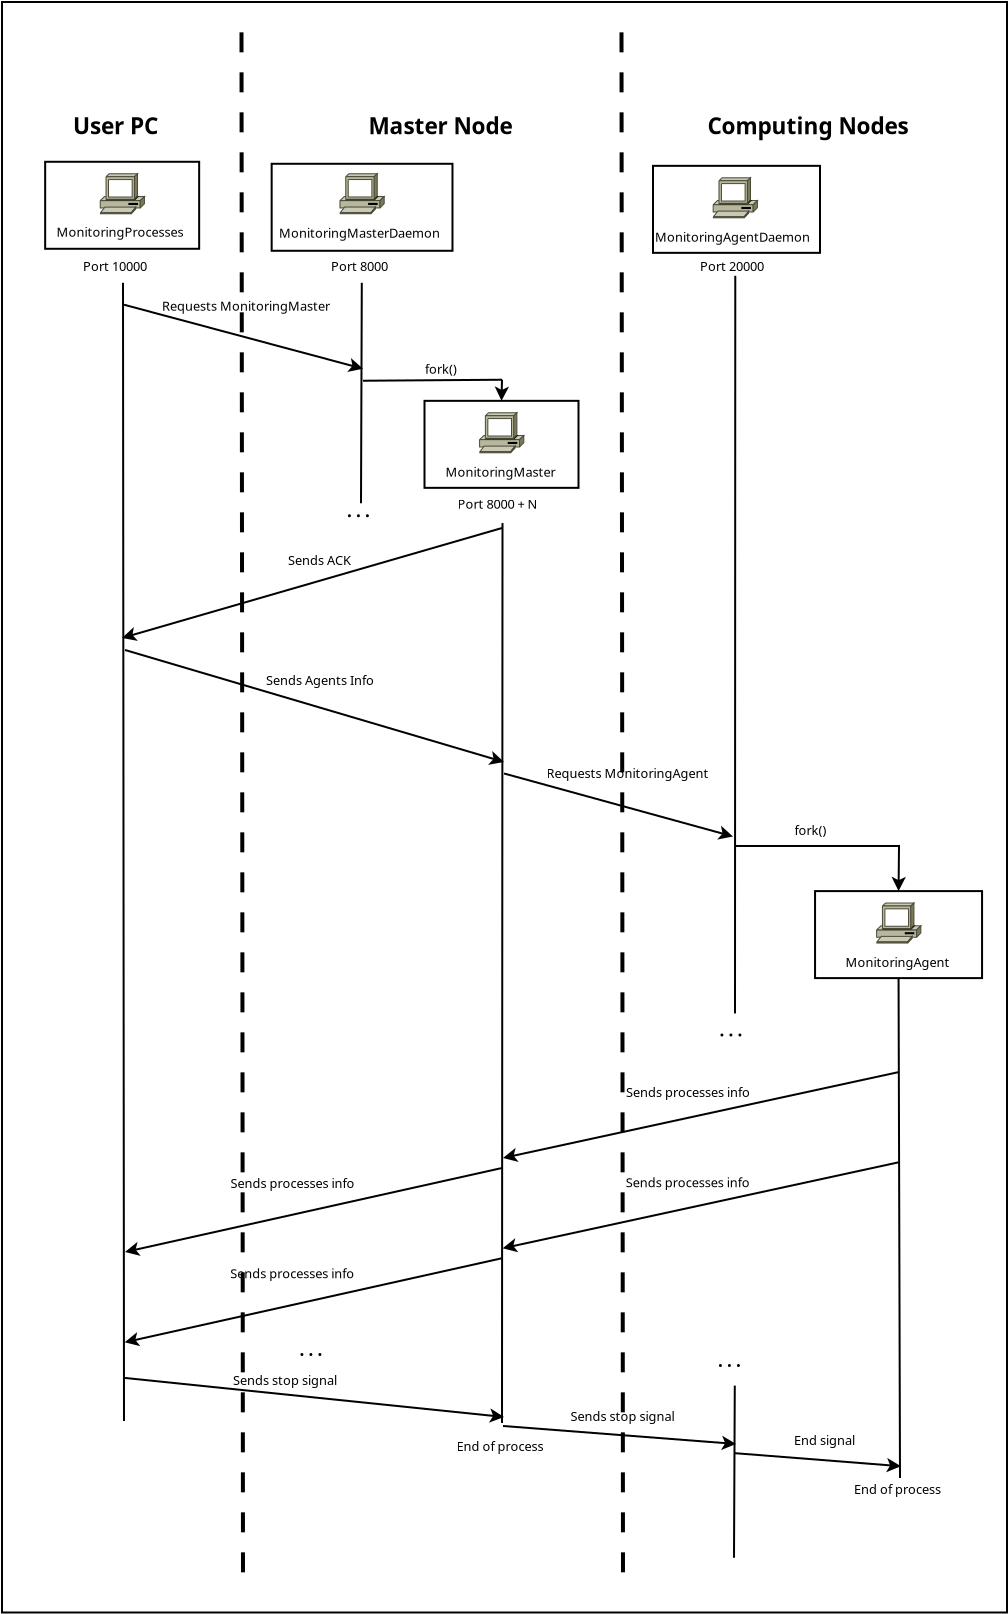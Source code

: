 <?xml version="1.0" encoding="UTF-8"?>
<dia:diagram xmlns:dia="http://www.lysator.liu.se/~alla/dia/">
  <dia:layer name="Fondo" visible="true" active="true">
    <dia:object type="Standard - Box" version="0" id="O0">
      <dia:attribute name="obj_pos">
        <dia:point val="14,0.013"/>
      </dia:attribute>
      <dia:attribute name="obj_bb">
        <dia:rectangle val="13.95,-0.037;64.3,80.588"/>
      </dia:attribute>
      <dia:attribute name="elem_corner">
        <dia:point val="14,0.013"/>
      </dia:attribute>
      <dia:attribute name="elem_width">
        <dia:real val="50.25"/>
      </dia:attribute>
      <dia:attribute name="elem_height">
        <dia:real val="80.525"/>
      </dia:attribute>
      <dia:attribute name="border_width">
        <dia:real val="0.1"/>
      </dia:attribute>
      <dia:attribute name="show_background">
        <dia:boolean val="false"/>
      </dia:attribute>
    </dia:object>
    <dia:object type="Standard - Text" version="1" id="O1">
      <dia:attribute name="obj_pos">
        <dia:point val="18.05,13.469"/>
      </dia:attribute>
      <dia:attribute name="obj_bb">
        <dia:rectangle val="18.05,12.874;21.558,13.619"/>
      </dia:attribute>
      <dia:attribute name="text">
        <dia:composite type="text">
          <dia:attribute name="string">
            <dia:string>#Port 10000#</dia:string>
          </dia:attribute>
          <dia:attribute name="font">
            <dia:font family="sans" style="0" name="Helvetica"/>
          </dia:attribute>
          <dia:attribute name="height">
            <dia:real val="0.8"/>
          </dia:attribute>
          <dia:attribute name="pos">
            <dia:point val="18.05,13.469"/>
          </dia:attribute>
          <dia:attribute name="color">
            <dia:color val="#000000"/>
          </dia:attribute>
          <dia:attribute name="alignment">
            <dia:enum val="0"/>
          </dia:attribute>
        </dia:composite>
      </dia:attribute>
      <dia:attribute name="valign">
        <dia:enum val="3"/>
      </dia:attribute>
    </dia:object>
    <dia:object type="Standard - Box" version="0" id="O2">
      <dia:attribute name="obj_pos">
        <dia:point val="16.158,8.002"/>
      </dia:attribute>
      <dia:attribute name="obj_bb">
        <dia:rectangle val="16.108,7.952;23.908,12.402"/>
      </dia:attribute>
      <dia:attribute name="elem_corner">
        <dia:point val="16.158,8.002"/>
      </dia:attribute>
      <dia:attribute name="elem_width">
        <dia:real val="7.7"/>
      </dia:attribute>
      <dia:attribute name="elem_height">
        <dia:real val="4.35"/>
      </dia:attribute>
      <dia:attribute name="border_width">
        <dia:real val="0.1"/>
      </dia:attribute>
      <dia:attribute name="show_background">
        <dia:boolean val="false"/>
      </dia:attribute>
    </dia:object>
    <dia:group>
      <dia:object type="Cisco - PC" version="1" id="O3">
        <dia:attribute name="obj_pos">
          <dia:point val="18.912,8.602"/>
        </dia:attribute>
        <dia:attribute name="obj_bb">
          <dia:rectangle val="18.911,8.601;21.124,10.604"/>
        </dia:attribute>
        <dia:attribute name="meta">
          <dia:composite type="dict"/>
        </dia:attribute>
        <dia:attribute name="elem_corner">
          <dia:point val="18.912,8.602"/>
        </dia:attribute>
        <dia:attribute name="elem_width">
          <dia:real val="2.21"/>
        </dia:attribute>
        <dia:attribute name="elem_height">
          <dia:real val="2.0"/>
        </dia:attribute>
        <dia:attribute name="line_width">
          <dia:real val="0.1"/>
        </dia:attribute>
        <dia:attribute name="line_colour">
          <dia:color val="#000000"/>
        </dia:attribute>
        <dia:attribute name="fill_colour">
          <dia:color val="#ffffff"/>
        </dia:attribute>
        <dia:attribute name="show_background">
          <dia:boolean val="true"/>
        </dia:attribute>
        <dia:attribute name="line_style">
          <dia:enum val="0"/>
          <dia:real val="1"/>
        </dia:attribute>
        <dia:attribute name="flip_horizontal">
          <dia:boolean val="false"/>
        </dia:attribute>
        <dia:attribute name="flip_vertical">
          <dia:boolean val="false"/>
        </dia:attribute>
        <dia:attribute name="subscale">
          <dia:real val="1"/>
        </dia:attribute>
      </dia:object>
      <dia:object type="Standard - Text" version="1" id="O4">
        <dia:attribute name="obj_pos">
          <dia:point val="16.719,11.752"/>
        </dia:attribute>
        <dia:attribute name="obj_bb">
          <dia:rectangle val="16.719,11.158;23.297,11.902"/>
        </dia:attribute>
        <dia:attribute name="text">
          <dia:composite type="text">
            <dia:attribute name="string">
              <dia:string>#MonitoringProcesses#</dia:string>
            </dia:attribute>
            <dia:attribute name="font">
              <dia:font family="sans" style="0" name="Helvetica"/>
            </dia:attribute>
            <dia:attribute name="height">
              <dia:real val="0.8"/>
            </dia:attribute>
            <dia:attribute name="pos">
              <dia:point val="16.719,11.752"/>
            </dia:attribute>
            <dia:attribute name="color">
              <dia:color val="#000000"/>
            </dia:attribute>
            <dia:attribute name="alignment">
              <dia:enum val="0"/>
            </dia:attribute>
          </dia:composite>
        </dia:attribute>
        <dia:attribute name="valign">
          <dia:enum val="3"/>
        </dia:attribute>
      </dia:object>
    </dia:group>
    <dia:object type="Standard - Text" version="1" id="O5">
      <dia:attribute name="obj_pos">
        <dia:point val="30.453,13.459"/>
      </dia:attribute>
      <dia:attribute name="obj_bb">
        <dia:rectangle val="30.453,12.864;33.553,13.609"/>
      </dia:attribute>
      <dia:attribute name="text">
        <dia:composite type="text">
          <dia:attribute name="string">
            <dia:string>#Port 8000#</dia:string>
          </dia:attribute>
          <dia:attribute name="font">
            <dia:font family="sans" style="0" name="Helvetica"/>
          </dia:attribute>
          <dia:attribute name="height">
            <dia:real val="0.8"/>
          </dia:attribute>
          <dia:attribute name="pos">
            <dia:point val="30.453,13.459"/>
          </dia:attribute>
          <dia:attribute name="color">
            <dia:color val="#000000"/>
          </dia:attribute>
          <dia:attribute name="alignment">
            <dia:enum val="0"/>
          </dia:attribute>
        </dia:composite>
      </dia:attribute>
      <dia:attribute name="valign">
        <dia:enum val="3"/>
      </dia:attribute>
    </dia:object>
    <dia:object type="Standard - Text" version="1" id="O6">
      <dia:attribute name="obj_pos">
        <dia:point val="48.901,13.459"/>
      </dia:attribute>
      <dia:attribute name="obj_bb">
        <dia:rectangle val="48.901,12.864;52.408,13.609"/>
      </dia:attribute>
      <dia:attribute name="text">
        <dia:composite type="text">
          <dia:attribute name="string">
            <dia:string>#Port 20000#</dia:string>
          </dia:attribute>
          <dia:attribute name="font">
            <dia:font family="sans" style="0" name="Helvetica"/>
          </dia:attribute>
          <dia:attribute name="height">
            <dia:real val="0.8"/>
          </dia:attribute>
          <dia:attribute name="pos">
            <dia:point val="48.901,13.459"/>
          </dia:attribute>
          <dia:attribute name="color">
            <dia:color val="#000000"/>
          </dia:attribute>
          <dia:attribute name="alignment">
            <dia:enum val="0"/>
          </dia:attribute>
        </dia:composite>
      </dia:attribute>
      <dia:attribute name="valign">
        <dia:enum val="3"/>
      </dia:attribute>
    </dia:object>
    <dia:object type="Standard - Line" version="0" id="O7">
      <dia:attribute name="obj_pos">
        <dia:point val="20.05,14.053"/>
      </dia:attribute>
      <dia:attribute name="obj_bb">
        <dia:rectangle val="20,14.002;20.15,71.013"/>
      </dia:attribute>
      <dia:attribute name="conn_endpoints">
        <dia:point val="20.05,14.053"/>
        <dia:point val="20.1,70.963"/>
      </dia:attribute>
      <dia:attribute name="numcp">
        <dia:int val="1"/>
      </dia:attribute>
    </dia:object>
    <dia:object type="Standard - Line" version="0" id="O8">
      <dia:attribute name="obj_pos">
        <dia:point val="31.99,14.053"/>
      </dia:attribute>
      <dia:attribute name="obj_bb">
        <dia:rectangle val="31.9,14.002;32.041,25.125"/>
      </dia:attribute>
      <dia:attribute name="conn_endpoints">
        <dia:point val="31.99,14.053"/>
        <dia:point val="31.95,25.075"/>
      </dia:attribute>
      <dia:attribute name="numcp">
        <dia:int val="1"/>
      </dia:attribute>
    </dia:object>
    <dia:object type="Standard - Line" version="0" id="O9">
      <dia:attribute name="obj_pos">
        <dia:point val="50.664,13.703"/>
      </dia:attribute>
      <dia:attribute name="obj_bb">
        <dia:rectangle val="50.6,13.652;50.714,50.638"/>
      </dia:attribute>
      <dia:attribute name="conn_endpoints">
        <dia:point val="50.664,13.703"/>
        <dia:point val="50.65,50.587"/>
      </dia:attribute>
      <dia:attribute name="numcp">
        <dia:int val="1"/>
      </dia:attribute>
    </dia:object>
    <dia:object type="Standard - Line" version="0" id="O10">
      <dia:attribute name="obj_pos">
        <dia:point val="20.1,15.15"/>
      </dia:attribute>
      <dia:attribute name="obj_bb">
        <dia:rectangle val="20.039,15.089;32.158,18.541"/>
      </dia:attribute>
      <dia:attribute name="conn_endpoints">
        <dia:point val="20.1,15.15"/>
        <dia:point val="32.05,18.35"/>
      </dia:attribute>
      <dia:attribute name="numcp">
        <dia:int val="1"/>
      </dia:attribute>
      <dia:attribute name="end_arrow">
        <dia:enum val="22"/>
      </dia:attribute>
      <dia:attribute name="end_arrow_length">
        <dia:real val="0.5"/>
      </dia:attribute>
      <dia:attribute name="end_arrow_width">
        <dia:real val="0.5"/>
      </dia:attribute>
    </dia:object>
    <dia:object type="Standard - Text" version="1" id="O11">
      <dia:attribute name="obj_pos">
        <dia:point val="22,15.45"/>
      </dia:attribute>
      <dia:attribute name="obj_bb">
        <dia:rectangle val="22,14.836;30.764,15.637"/>
      </dia:attribute>
      <dia:attribute name="text">
        <dia:composite type="text">
          <dia:attribute name="string">
            <dia:string>#Requests MonitoringMaster#</dia:string>
          </dia:attribute>
          <dia:attribute name="font">
            <dia:font family="sans" style="0" name="Helvetica"/>
          </dia:attribute>
          <dia:attribute name="height">
            <dia:real val="0.8"/>
          </dia:attribute>
          <dia:attribute name="pos">
            <dia:point val="22,15.45"/>
          </dia:attribute>
          <dia:attribute name="color">
            <dia:color val="#000000"/>
          </dia:attribute>
          <dia:attribute name="alignment">
            <dia:enum val="0"/>
          </dia:attribute>
        </dia:composite>
      </dia:attribute>
      <dia:attribute name="valign">
        <dia:enum val="3"/>
      </dia:attribute>
    </dia:object>
    <dia:group>
      <dia:group>
        <dia:object type="Cisco - PC" version="1" id="O12">
          <dia:attribute name="obj_pos">
            <dia:point val="37.879,20.552"/>
          </dia:attribute>
          <dia:attribute name="obj_bb">
            <dia:rectangle val="37.878,20.551;40.091,22.554"/>
          </dia:attribute>
          <dia:attribute name="meta">
            <dia:composite type="dict"/>
          </dia:attribute>
          <dia:attribute name="elem_corner">
            <dia:point val="37.879,20.552"/>
          </dia:attribute>
          <dia:attribute name="elem_width">
            <dia:real val="2.21"/>
          </dia:attribute>
          <dia:attribute name="elem_height">
            <dia:real val="2.0"/>
          </dia:attribute>
          <dia:attribute name="line_width">
            <dia:real val="0.1"/>
          </dia:attribute>
          <dia:attribute name="line_colour">
            <dia:color val="#000000"/>
          </dia:attribute>
          <dia:attribute name="fill_colour">
            <dia:color val="#ffffff"/>
          </dia:attribute>
          <dia:attribute name="show_background">
            <dia:boolean val="true"/>
          </dia:attribute>
          <dia:attribute name="line_style">
            <dia:enum val="0"/>
            <dia:real val="1"/>
          </dia:attribute>
          <dia:attribute name="flip_horizontal">
            <dia:boolean val="false"/>
          </dia:attribute>
          <dia:attribute name="flip_vertical">
            <dia:boolean val="false"/>
          </dia:attribute>
          <dia:attribute name="subscale">
            <dia:real val="1"/>
          </dia:attribute>
        </dia:object>
        <dia:object type="Standard - Text" version="1" id="O13">
          <dia:attribute name="obj_pos">
            <dia:point val="36.171,23.753"/>
          </dia:attribute>
          <dia:attribute name="obj_bb">
            <dia:rectangle val="36.171,23.157;41.779,23.902"/>
          </dia:attribute>
          <dia:attribute name="text">
            <dia:composite type="text">
              <dia:attribute name="string">
                <dia:string>#MonitoringMaster#</dia:string>
              </dia:attribute>
              <dia:attribute name="font">
                <dia:font family="sans" style="0" name="Helvetica"/>
              </dia:attribute>
              <dia:attribute name="height">
                <dia:real val="0.8"/>
              </dia:attribute>
              <dia:attribute name="pos">
                <dia:point val="36.171,23.753"/>
              </dia:attribute>
              <dia:attribute name="color">
                <dia:color val="#000000"/>
              </dia:attribute>
              <dia:attribute name="alignment">
                <dia:enum val="0"/>
              </dia:attribute>
            </dia:composite>
          </dia:attribute>
          <dia:attribute name="valign">
            <dia:enum val="3"/>
          </dia:attribute>
        </dia:object>
      </dia:group>
      <dia:object type="Standard - Box" version="0" id="O14">
        <dia:attribute name="obj_pos">
          <dia:point val="35.125,19.955"/>
        </dia:attribute>
        <dia:attribute name="obj_bb">
          <dia:rectangle val="35.075,19.905;42.875,24.355"/>
        </dia:attribute>
        <dia:attribute name="elem_corner">
          <dia:point val="35.125,19.955"/>
        </dia:attribute>
        <dia:attribute name="elem_width">
          <dia:real val="7.7"/>
        </dia:attribute>
        <dia:attribute name="elem_height">
          <dia:real val="4.35"/>
        </dia:attribute>
        <dia:attribute name="border_width">
          <dia:real val="0.1"/>
        </dia:attribute>
        <dia:attribute name="show_background">
          <dia:boolean val="false"/>
        </dia:attribute>
      </dia:object>
    </dia:group>
    <dia:group>
      <dia:object type="Standard - Box" version="0" id="O15">
        <dia:attribute name="obj_pos">
          <dia:point val="27.483,8.102"/>
        </dia:attribute>
        <dia:attribute name="obj_bb">
          <dia:rectangle val="27.433,8.053;36.573,12.502"/>
        </dia:attribute>
        <dia:attribute name="elem_corner">
          <dia:point val="27.483,8.102"/>
        </dia:attribute>
        <dia:attribute name="elem_width">
          <dia:real val="9.041"/>
        </dia:attribute>
        <dia:attribute name="elem_height">
          <dia:real val="4.35"/>
        </dia:attribute>
        <dia:attribute name="border_width">
          <dia:real val="0.1"/>
        </dia:attribute>
        <dia:attribute name="show_background">
          <dia:boolean val="false"/>
        </dia:attribute>
      </dia:object>
      <dia:group>
        <dia:object type="Cisco - PC" version="1" id="O16">
          <dia:attribute name="obj_pos">
            <dia:point val="30.898,8.6"/>
          </dia:attribute>
          <dia:attribute name="obj_bb">
            <dia:rectangle val="30.896,8.599;33.109,10.601"/>
          </dia:attribute>
          <dia:attribute name="meta">
            <dia:composite type="dict"/>
          </dia:attribute>
          <dia:attribute name="elem_corner">
            <dia:point val="30.898,8.6"/>
          </dia:attribute>
          <dia:attribute name="elem_width">
            <dia:real val="2.21"/>
          </dia:attribute>
          <dia:attribute name="elem_height">
            <dia:real val="2.0"/>
          </dia:attribute>
          <dia:attribute name="line_width">
            <dia:real val="0.1"/>
          </dia:attribute>
          <dia:attribute name="line_colour">
            <dia:color val="#000000"/>
          </dia:attribute>
          <dia:attribute name="fill_colour">
            <dia:color val="#ffffff"/>
          </dia:attribute>
          <dia:attribute name="show_background">
            <dia:boolean val="true"/>
          </dia:attribute>
          <dia:attribute name="line_style">
            <dia:enum val="0"/>
            <dia:real val="1"/>
          </dia:attribute>
          <dia:attribute name="flip_horizontal">
            <dia:boolean val="false"/>
          </dia:attribute>
          <dia:attribute name="flip_vertical">
            <dia:boolean val="false"/>
          </dia:attribute>
          <dia:attribute name="subscale">
            <dia:real val="1"/>
          </dia:attribute>
        </dia:object>
        <dia:object type="Standard - Text" version="1" id="O17">
          <dia:attribute name="obj_pos">
            <dia:point val="27.849,11.8"/>
          </dia:attribute>
          <dia:attribute name="obj_bb">
            <dia:rectangle val="27.849,11.205;36.157,11.95"/>
          </dia:attribute>
          <dia:attribute name="text">
            <dia:composite type="text">
              <dia:attribute name="string">
                <dia:string>#MonitoringMasterDaemon#</dia:string>
              </dia:attribute>
              <dia:attribute name="font">
                <dia:font family="sans" style="0" name="Helvetica"/>
              </dia:attribute>
              <dia:attribute name="height">
                <dia:real val="0.8"/>
              </dia:attribute>
              <dia:attribute name="pos">
                <dia:point val="27.849,11.8"/>
              </dia:attribute>
              <dia:attribute name="color">
                <dia:color val="#000000"/>
              </dia:attribute>
              <dia:attribute name="alignment">
                <dia:enum val="0"/>
              </dia:attribute>
            </dia:composite>
          </dia:attribute>
          <dia:attribute name="valign">
            <dia:enum val="3"/>
          </dia:attribute>
        </dia:object>
      </dia:group>
    </dia:group>
    <dia:object type="Standard - Line" version="0" id="O18">
      <dia:attribute name="obj_pos">
        <dia:point val="32.05,18.95"/>
      </dia:attribute>
      <dia:attribute name="obj_bb">
        <dia:rectangle val="32.0,18.85;39.05,19.0"/>
      </dia:attribute>
      <dia:attribute name="conn_endpoints">
        <dia:point val="32.05,18.95"/>
        <dia:point val="39,18.9"/>
      </dia:attribute>
      <dia:attribute name="numcp">
        <dia:int val="1"/>
      </dia:attribute>
    </dia:object>
    <dia:object type="Standard - Line" version="0" id="O19">
      <dia:attribute name="obj_pos">
        <dia:point val="39,18.9"/>
      </dia:attribute>
      <dia:attribute name="obj_bb">
        <dia:rectangle val="38.628,18.849;39.351,20.067"/>
      </dia:attribute>
      <dia:attribute name="conn_endpoints">
        <dia:point val="39,18.9"/>
        <dia:point val="38.975,19.955"/>
      </dia:attribute>
      <dia:attribute name="numcp">
        <dia:int val="1"/>
      </dia:attribute>
      <dia:attribute name="end_arrow">
        <dia:enum val="22"/>
      </dia:attribute>
      <dia:attribute name="end_arrow_length">
        <dia:real val="0.5"/>
      </dia:attribute>
      <dia:attribute name="end_arrow_width">
        <dia:real val="0.5"/>
      </dia:attribute>
      <dia:connections>
        <dia:connection handle="1" to="O14" connection="1"/>
      </dia:connections>
    </dia:object>
    <dia:object type="Standard - Text" version="1" id="O20">
      <dia:attribute name="obj_pos">
        <dia:point val="35.15,18.6"/>
      </dia:attribute>
      <dia:attribute name="obj_bb">
        <dia:rectangle val="35.15,18.005;36.9,18.75"/>
      </dia:attribute>
      <dia:attribute name="text">
        <dia:composite type="text">
          <dia:attribute name="string">
            <dia:string>#fork()#</dia:string>
          </dia:attribute>
          <dia:attribute name="font">
            <dia:font family="sans" style="0" name="Helvetica"/>
          </dia:attribute>
          <dia:attribute name="height">
            <dia:real val="0.8"/>
          </dia:attribute>
          <dia:attribute name="pos">
            <dia:point val="35.15,18.6"/>
          </dia:attribute>
          <dia:attribute name="color">
            <dia:color val="#000000"/>
          </dia:attribute>
          <dia:attribute name="alignment">
            <dia:enum val="0"/>
          </dia:attribute>
        </dia:composite>
      </dia:attribute>
      <dia:attribute name="valign">
        <dia:enum val="3"/>
      </dia:attribute>
    </dia:object>
    <dia:object type="Standard - Text" version="1" id="O21">
      <dia:attribute name="obj_pos">
        <dia:point val="36.775,25.35"/>
      </dia:attribute>
      <dia:attribute name="obj_bb">
        <dia:rectangle val="36.775,24.755;41.297,25.5"/>
      </dia:attribute>
      <dia:attribute name="text">
        <dia:composite type="text">
          <dia:attribute name="string">
            <dia:string>#Port 8000 + N#</dia:string>
          </dia:attribute>
          <dia:attribute name="font">
            <dia:font family="sans" style="0" name="Helvetica"/>
          </dia:attribute>
          <dia:attribute name="height">
            <dia:real val="0.8"/>
          </dia:attribute>
          <dia:attribute name="pos">
            <dia:point val="36.775,25.35"/>
          </dia:attribute>
          <dia:attribute name="color">
            <dia:color val="#000000"/>
          </dia:attribute>
          <dia:attribute name="alignment">
            <dia:enum val="0"/>
          </dia:attribute>
        </dia:composite>
      </dia:attribute>
      <dia:attribute name="valign">
        <dia:enum val="3"/>
      </dia:attribute>
    </dia:object>
    <dia:object type="Standard - Line" version="0" id="O22">
      <dia:attribute name="obj_pos">
        <dia:point val="39.025,26.067"/>
      </dia:attribute>
      <dia:attribute name="obj_bb">
        <dia:rectangle val="38.95,26.017;39.075,71.112"/>
      </dia:attribute>
      <dia:attribute name="conn_endpoints">
        <dia:point val="39.025,26.067"/>
        <dia:point val="39,71.062"/>
      </dia:attribute>
      <dia:attribute name="numcp">
        <dia:int val="1"/>
      </dia:attribute>
    </dia:object>
    <dia:object type="Standard - Line" version="0" id="O23">
      <dia:attribute name="obj_pos">
        <dia:point val="39,26.312"/>
      </dia:attribute>
      <dia:attribute name="obj_bb">
        <dia:rectangle val="19.893,26.251;39.062,31.99"/>
      </dia:attribute>
      <dia:attribute name="conn_endpoints">
        <dia:point val="39,26.312"/>
        <dia:point val="20,31.812"/>
      </dia:attribute>
      <dia:attribute name="numcp">
        <dia:int val="1"/>
      </dia:attribute>
      <dia:attribute name="end_arrow">
        <dia:enum val="22"/>
      </dia:attribute>
      <dia:attribute name="end_arrow_length">
        <dia:real val="0.5"/>
      </dia:attribute>
      <dia:attribute name="end_arrow_width">
        <dia:real val="0.5"/>
      </dia:attribute>
    </dia:object>
    <dia:object type="Standard - Text" version="1" id="O24">
      <dia:attribute name="obj_pos">
        <dia:point val="28.3,28.163"/>
      </dia:attribute>
      <dia:attribute name="obj_bb">
        <dia:rectangle val="28.3,27.567;31.745,28.312"/>
      </dia:attribute>
      <dia:attribute name="text">
        <dia:composite type="text">
          <dia:attribute name="string">
            <dia:string>#Sends ACK#</dia:string>
          </dia:attribute>
          <dia:attribute name="font">
            <dia:font family="sans" style="0" name="Helvetica"/>
          </dia:attribute>
          <dia:attribute name="height">
            <dia:real val="0.8"/>
          </dia:attribute>
          <dia:attribute name="pos">
            <dia:point val="28.3,28.163"/>
          </dia:attribute>
          <dia:attribute name="color">
            <dia:color val="#000000"/>
          </dia:attribute>
          <dia:attribute name="alignment">
            <dia:enum val="0"/>
          </dia:attribute>
        </dia:composite>
      </dia:attribute>
      <dia:attribute name="valign">
        <dia:enum val="3"/>
      </dia:attribute>
    </dia:object>
    <dia:object type="Standard - Line" version="0" id="O25">
      <dia:attribute name="obj_pos">
        <dia:point val="20.15,32.413"/>
      </dia:attribute>
      <dia:attribute name="obj_bb">
        <dia:rectangle val="20.088,32.35;39.207,38.186"/>
      </dia:attribute>
      <dia:attribute name="conn_endpoints">
        <dia:point val="20.15,32.413"/>
        <dia:point val="39.1,38.013"/>
      </dia:attribute>
      <dia:attribute name="numcp">
        <dia:int val="1"/>
      </dia:attribute>
      <dia:attribute name="end_arrow">
        <dia:enum val="22"/>
      </dia:attribute>
      <dia:attribute name="end_arrow_length">
        <dia:real val="0.5"/>
      </dia:attribute>
      <dia:attribute name="end_arrow_width">
        <dia:real val="0.5"/>
      </dia:attribute>
    </dia:object>
    <dia:object type="Standard - Text" version="1" id="O26">
      <dia:attribute name="obj_pos">
        <dia:point val="27.2,34.163"/>
      </dia:attribute>
      <dia:attribute name="obj_bb">
        <dia:rectangle val="27.2,33.568;32.992,34.312"/>
      </dia:attribute>
      <dia:attribute name="text">
        <dia:composite type="text">
          <dia:attribute name="string">
            <dia:string>#Sends Agents Info#</dia:string>
          </dia:attribute>
          <dia:attribute name="font">
            <dia:font family="sans" style="0" name="Helvetica"/>
          </dia:attribute>
          <dia:attribute name="height">
            <dia:real val="0.8"/>
          </dia:attribute>
          <dia:attribute name="pos">
            <dia:point val="27.2,34.163"/>
          </dia:attribute>
          <dia:attribute name="color">
            <dia:color val="#000000"/>
          </dia:attribute>
          <dia:attribute name="alignment">
            <dia:enum val="0"/>
          </dia:attribute>
        </dia:composite>
      </dia:attribute>
      <dia:attribute name="valign">
        <dia:enum val="3"/>
      </dia:attribute>
    </dia:object>
    <dia:object type="Standard - Line" version="0" id="O27">
      <dia:attribute name="obj_pos">
        <dia:point val="39.1,38.587"/>
      </dia:attribute>
      <dia:attribute name="obj_bb">
        <dia:rectangle val="39.038,38.526;50.658,41.924"/>
      </dia:attribute>
      <dia:attribute name="conn_endpoints">
        <dia:point val="39.1,38.587"/>
        <dia:point val="50.55,41.737"/>
      </dia:attribute>
      <dia:attribute name="numcp">
        <dia:int val="1"/>
      </dia:attribute>
      <dia:attribute name="end_arrow">
        <dia:enum val="22"/>
      </dia:attribute>
      <dia:attribute name="end_arrow_length">
        <dia:real val="0.5"/>
      </dia:attribute>
      <dia:attribute name="end_arrow_width">
        <dia:real val="0.5"/>
      </dia:attribute>
    </dia:object>
    <dia:group>
      <dia:object type="Standard - Box" version="0" id="O28">
        <dia:attribute name="obj_pos">
          <dia:point val="46.55,8.205"/>
        </dia:attribute>
        <dia:attribute name="obj_bb">
          <dia:rectangle val="46.5,8.155;54.95,12.605"/>
        </dia:attribute>
        <dia:attribute name="elem_corner">
          <dia:point val="46.55,8.205"/>
        </dia:attribute>
        <dia:attribute name="elem_width">
          <dia:real val="8.35"/>
        </dia:attribute>
        <dia:attribute name="elem_height">
          <dia:real val="4.35"/>
        </dia:attribute>
        <dia:attribute name="border_width">
          <dia:real val="0.1"/>
        </dia:attribute>
        <dia:attribute name="show_background">
          <dia:boolean val="false"/>
        </dia:attribute>
      </dia:object>
      <dia:group>
        <dia:object type="Cisco - PC" version="1" id="O29">
          <dia:attribute name="obj_pos">
            <dia:point val="49.559,8.803"/>
          </dia:attribute>
          <dia:attribute name="obj_bb">
            <dia:rectangle val="49.557,8.801;51.77,10.804"/>
          </dia:attribute>
          <dia:attribute name="meta">
            <dia:composite type="dict"/>
          </dia:attribute>
          <dia:attribute name="elem_corner">
            <dia:point val="49.559,8.803"/>
          </dia:attribute>
          <dia:attribute name="elem_width">
            <dia:real val="2.21"/>
          </dia:attribute>
          <dia:attribute name="elem_height">
            <dia:real val="2.0"/>
          </dia:attribute>
          <dia:attribute name="line_width">
            <dia:real val="0.1"/>
          </dia:attribute>
          <dia:attribute name="line_colour">
            <dia:color val="#000000"/>
          </dia:attribute>
          <dia:attribute name="fill_colour">
            <dia:color val="#ffffff"/>
          </dia:attribute>
          <dia:attribute name="show_background">
            <dia:boolean val="true"/>
          </dia:attribute>
          <dia:attribute name="line_style">
            <dia:enum val="0"/>
            <dia:real val="1"/>
          </dia:attribute>
          <dia:attribute name="flip_horizontal">
            <dia:boolean val="false"/>
          </dia:attribute>
          <dia:attribute name="flip_vertical">
            <dia:boolean val="false"/>
          </dia:attribute>
          <dia:attribute name="subscale">
            <dia:real val="1"/>
          </dia:attribute>
        </dia:object>
        <dia:object type="Standard - Text" version="1" id="O30">
          <dia:attribute name="obj_pos">
            <dia:point val="46.655,12.002"/>
          </dia:attribute>
          <dia:attribute name="obj_bb">
            <dia:rectangle val="46.655,11.408;54.672,12.152"/>
          </dia:attribute>
          <dia:attribute name="text">
            <dia:composite type="text">
              <dia:attribute name="string">
                <dia:string>#MonitoringAgentDaemon#</dia:string>
              </dia:attribute>
              <dia:attribute name="font">
                <dia:font family="sans" style="0" name="Helvetica"/>
              </dia:attribute>
              <dia:attribute name="height">
                <dia:real val="0.8"/>
              </dia:attribute>
              <dia:attribute name="pos">
                <dia:point val="46.655,12.002"/>
              </dia:attribute>
              <dia:attribute name="color">
                <dia:color val="#000000"/>
              </dia:attribute>
              <dia:attribute name="alignment">
                <dia:enum val="0"/>
              </dia:attribute>
            </dia:composite>
          </dia:attribute>
          <dia:attribute name="valign">
            <dia:enum val="3"/>
          </dia:attribute>
        </dia:object>
      </dia:group>
    </dia:group>
    <dia:object type="Standard - Text" version="1" id="O31">
      <dia:attribute name="obj_pos">
        <dia:point val="41.225,38.812"/>
      </dia:attribute>
      <dia:attribute name="obj_bb">
        <dia:rectangle val="41.225,38.199;49.699,39.0"/>
      </dia:attribute>
      <dia:attribute name="text">
        <dia:composite type="text">
          <dia:attribute name="string">
            <dia:string>#Requests MonitoringAgent#</dia:string>
          </dia:attribute>
          <dia:attribute name="font">
            <dia:font family="sans" style="0" name="Helvetica"/>
          </dia:attribute>
          <dia:attribute name="height">
            <dia:real val="0.8"/>
          </dia:attribute>
          <dia:attribute name="pos">
            <dia:point val="41.225,38.812"/>
          </dia:attribute>
          <dia:attribute name="color">
            <dia:color val="#000000"/>
          </dia:attribute>
          <dia:attribute name="alignment">
            <dia:enum val="0"/>
          </dia:attribute>
        </dia:composite>
      </dia:attribute>
      <dia:attribute name="valign">
        <dia:enum val="3"/>
      </dia:attribute>
    </dia:object>
    <dia:object type="Standard - Line" version="0" id="O32">
      <dia:attribute name="obj_pos">
        <dia:point val="50.65,42.212"/>
      </dia:attribute>
      <dia:attribute name="obj_bb">
        <dia:rectangle val="50.6,42.163;58.95,42.263"/>
      </dia:attribute>
      <dia:attribute name="conn_endpoints">
        <dia:point val="50.65,42.212"/>
        <dia:point val="58.9,42.212"/>
      </dia:attribute>
      <dia:attribute name="numcp">
        <dia:int val="1"/>
      </dia:attribute>
    </dia:object>
    <dia:group>
      <dia:object type="Standard - Box" version="0" id="O33">
        <dia:attribute name="obj_pos">
          <dia:point val="54.653,44.468"/>
        </dia:attribute>
        <dia:attribute name="obj_bb">
          <dia:rectangle val="54.602,44.417;63.053,48.867"/>
        </dia:attribute>
        <dia:attribute name="elem_corner">
          <dia:point val="54.653,44.468"/>
        </dia:attribute>
        <dia:attribute name="elem_width">
          <dia:real val="8.35"/>
        </dia:attribute>
        <dia:attribute name="elem_height">
          <dia:real val="4.35"/>
        </dia:attribute>
        <dia:attribute name="border_width">
          <dia:real val="0.1"/>
        </dia:attribute>
        <dia:attribute name="show_background">
          <dia:boolean val="false"/>
        </dia:attribute>
      </dia:object>
      <dia:group>
        <dia:object type="Cisco - PC" version="1" id="O34">
          <dia:attribute name="obj_pos">
            <dia:point val="57.732,45.065"/>
          </dia:attribute>
          <dia:attribute name="obj_bb">
            <dia:rectangle val="57.73,45.064;59.943,47.066"/>
          </dia:attribute>
          <dia:attribute name="meta">
            <dia:composite type="dict"/>
          </dia:attribute>
          <dia:attribute name="elem_corner">
            <dia:point val="57.732,45.065"/>
          </dia:attribute>
          <dia:attribute name="elem_width">
            <dia:real val="2.21"/>
          </dia:attribute>
          <dia:attribute name="elem_height">
            <dia:real val="2.0"/>
          </dia:attribute>
          <dia:attribute name="line_width">
            <dia:real val="0.1"/>
          </dia:attribute>
          <dia:attribute name="line_colour">
            <dia:color val="#000000"/>
          </dia:attribute>
          <dia:attribute name="fill_colour">
            <dia:color val="#ffffff"/>
          </dia:attribute>
          <dia:attribute name="show_background">
            <dia:boolean val="true"/>
          </dia:attribute>
          <dia:attribute name="line_style">
            <dia:enum val="0"/>
            <dia:real val="1"/>
          </dia:attribute>
          <dia:attribute name="flip_horizontal">
            <dia:boolean val="false"/>
          </dia:attribute>
          <dia:attribute name="flip_vertical">
            <dia:boolean val="false"/>
          </dia:attribute>
          <dia:attribute name="subscale">
            <dia:real val="1"/>
          </dia:attribute>
        </dia:object>
        <dia:object type="Standard - Text" version="1" id="O35">
          <dia:attribute name="obj_pos">
            <dia:point val="56.169,48.265"/>
          </dia:attribute>
          <dia:attribute name="obj_bb">
            <dia:rectangle val="56.169,47.67;61.486,48.415"/>
          </dia:attribute>
          <dia:attribute name="text">
            <dia:composite type="text">
              <dia:attribute name="string">
                <dia:string>#MonitoringAgent#</dia:string>
              </dia:attribute>
              <dia:attribute name="font">
                <dia:font family="sans" style="0" name="Helvetica"/>
              </dia:attribute>
              <dia:attribute name="height">
                <dia:real val="0.8"/>
              </dia:attribute>
              <dia:attribute name="pos">
                <dia:point val="56.169,48.265"/>
              </dia:attribute>
              <dia:attribute name="color">
                <dia:color val="#000000"/>
              </dia:attribute>
              <dia:attribute name="alignment">
                <dia:enum val="0"/>
              </dia:attribute>
            </dia:composite>
          </dia:attribute>
          <dia:attribute name="valign">
            <dia:enum val="3"/>
          </dia:attribute>
        </dia:object>
      </dia:group>
    </dia:group>
    <dia:object type="Standard - Line" version="0" id="O36">
      <dia:attribute name="obj_pos">
        <dia:point val="58.85,42.263"/>
      </dia:attribute>
      <dia:attribute name="obj_bb">
        <dia:rectangle val="58.472,42.212;59.196,44.579"/>
      </dia:attribute>
      <dia:attribute name="conn_endpoints">
        <dia:point val="58.85,42.263"/>
        <dia:point val="58.828,44.468"/>
      </dia:attribute>
      <dia:attribute name="numcp">
        <dia:int val="1"/>
      </dia:attribute>
      <dia:attribute name="end_arrow">
        <dia:enum val="22"/>
      </dia:attribute>
      <dia:attribute name="end_arrow_length">
        <dia:real val="0.5"/>
      </dia:attribute>
      <dia:attribute name="end_arrow_width">
        <dia:real val="0.5"/>
      </dia:attribute>
      <dia:connections>
        <dia:connection handle="1" to="O33" connection="1"/>
      </dia:connections>
    </dia:object>
    <dia:object type="Standard - Text" version="1" id="O37">
      <dia:attribute name="obj_pos">
        <dia:point val="53.625,41.663"/>
      </dia:attribute>
      <dia:attribute name="obj_bb">
        <dia:rectangle val="53.606,41.049;55.375,41.85"/>
      </dia:attribute>
      <dia:attribute name="text">
        <dia:composite type="text">
          <dia:attribute name="string">
            <dia:string>#fork()#</dia:string>
          </dia:attribute>
          <dia:attribute name="font">
            <dia:font family="sans" style="0" name="Helvetica"/>
          </dia:attribute>
          <dia:attribute name="height">
            <dia:real val="0.8"/>
          </dia:attribute>
          <dia:attribute name="pos">
            <dia:point val="53.625,41.663"/>
          </dia:attribute>
          <dia:attribute name="color">
            <dia:color val="#000000"/>
          </dia:attribute>
          <dia:attribute name="alignment">
            <dia:enum val="0"/>
          </dia:attribute>
        </dia:composite>
      </dia:attribute>
      <dia:attribute name="valign">
        <dia:enum val="3"/>
      </dia:attribute>
    </dia:object>
    <dia:object type="Standard - Line" version="0" id="O38">
      <dia:attribute name="obj_pos">
        <dia:point val="58.828,48.818"/>
      </dia:attribute>
      <dia:attribute name="obj_bb">
        <dia:rectangle val="58.777,48.767;58.95,73.863"/>
      </dia:attribute>
      <dia:attribute name="conn_endpoints">
        <dia:point val="58.828,48.818"/>
        <dia:point val="58.9,73.812"/>
      </dia:attribute>
      <dia:attribute name="numcp">
        <dia:int val="1"/>
      </dia:attribute>
      <dia:connections>
        <dia:connection handle="0" to="O33" connection="6"/>
      </dia:connections>
    </dia:object>
    <dia:object type="Standard - Line" version="0" id="O39">
      <dia:attribute name="obj_pos">
        <dia:point val="58.85,53.513"/>
      </dia:attribute>
      <dia:attribute name="obj_bb">
        <dia:rectangle val="38.941,53.453;58.91,58.036"/>
      </dia:attribute>
      <dia:attribute name="conn_endpoints">
        <dia:point val="58.85,53.513"/>
        <dia:point val="39.05,57.812"/>
      </dia:attribute>
      <dia:attribute name="numcp">
        <dia:int val="1"/>
      </dia:attribute>
      <dia:attribute name="end_arrow">
        <dia:enum val="22"/>
      </dia:attribute>
      <dia:attribute name="end_arrow_length">
        <dia:real val="0.5"/>
      </dia:attribute>
      <dia:attribute name="end_arrow_width">
        <dia:real val="0.5"/>
      </dia:attribute>
    </dia:object>
    <dia:object type="Standard - Text" version="1" id="O40">
      <dia:attribute name="obj_pos">
        <dia:point val="45.2,54.763"/>
      </dia:attribute>
      <dia:attribute name="obj_bb">
        <dia:rectangle val="45.2,54.167;51.94,54.913"/>
      </dia:attribute>
      <dia:attribute name="text">
        <dia:composite type="text">
          <dia:attribute name="string">
            <dia:string>#Sends processes info#</dia:string>
          </dia:attribute>
          <dia:attribute name="font">
            <dia:font family="sans" style="0" name="Helvetica"/>
          </dia:attribute>
          <dia:attribute name="height">
            <dia:real val="0.8"/>
          </dia:attribute>
          <dia:attribute name="pos">
            <dia:point val="45.2,54.763"/>
          </dia:attribute>
          <dia:attribute name="color">
            <dia:color val="#000000"/>
          </dia:attribute>
          <dia:attribute name="alignment">
            <dia:enum val="0"/>
          </dia:attribute>
        </dia:composite>
      </dia:attribute>
      <dia:attribute name="valign">
        <dia:enum val="3"/>
      </dia:attribute>
    </dia:object>
    <dia:object type="Standard - Line" version="0" id="O41">
      <dia:attribute name="obj_pos">
        <dia:point val="39,58.312"/>
      </dia:attribute>
      <dia:attribute name="obj_bb">
        <dia:rectangle val="20.041,58.253;39.06,62.733"/>
      </dia:attribute>
      <dia:attribute name="conn_endpoints">
        <dia:point val="39,58.312"/>
        <dia:point val="20.15,62.513"/>
      </dia:attribute>
      <dia:attribute name="numcp">
        <dia:int val="1"/>
      </dia:attribute>
      <dia:attribute name="end_arrow">
        <dia:enum val="22"/>
      </dia:attribute>
      <dia:attribute name="end_arrow_length">
        <dia:real val="0.5"/>
      </dia:attribute>
      <dia:attribute name="end_arrow_width">
        <dia:real val="0.5"/>
      </dia:attribute>
    </dia:object>
    <dia:object type="Standard - Text" version="1" id="O42">
      <dia:attribute name="obj_pos">
        <dia:point val="25.425,59.312"/>
      </dia:attribute>
      <dia:attribute name="obj_bb">
        <dia:rectangle val="25.406,58.699;32.165,59.5"/>
      </dia:attribute>
      <dia:attribute name="text">
        <dia:composite type="text">
          <dia:attribute name="string">
            <dia:string>#Sends processes info#</dia:string>
          </dia:attribute>
          <dia:attribute name="font">
            <dia:font family="sans" style="0" name="Helvetica"/>
          </dia:attribute>
          <dia:attribute name="height">
            <dia:real val="0.8"/>
          </dia:attribute>
          <dia:attribute name="pos">
            <dia:point val="25.425,59.312"/>
          </dia:attribute>
          <dia:attribute name="color">
            <dia:color val="#000000"/>
          </dia:attribute>
          <dia:attribute name="alignment">
            <dia:enum val="0"/>
          </dia:attribute>
        </dia:composite>
      </dia:attribute>
      <dia:attribute name="valign">
        <dia:enum val="3"/>
      </dia:attribute>
    </dia:object>
    <dia:object type="Standard - Line" version="0" id="O43">
      <dia:attribute name="obj_pos">
        <dia:point val="58.834,58.027"/>
      </dia:attribute>
      <dia:attribute name="obj_bb">
        <dia:rectangle val="38.925,57.968;58.894,62.551"/>
      </dia:attribute>
      <dia:attribute name="conn_endpoints">
        <dia:point val="58.834,58.027"/>
        <dia:point val="39.034,62.327"/>
      </dia:attribute>
      <dia:attribute name="numcp">
        <dia:int val="1"/>
      </dia:attribute>
      <dia:attribute name="end_arrow">
        <dia:enum val="22"/>
      </dia:attribute>
      <dia:attribute name="end_arrow_length">
        <dia:real val="0.5"/>
      </dia:attribute>
      <dia:attribute name="end_arrow_width">
        <dia:real val="0.5"/>
      </dia:attribute>
    </dia:object>
    <dia:object type="Standard - Text" version="1" id="O44">
      <dia:attribute name="obj_pos">
        <dia:point val="45.184,59.277"/>
      </dia:attribute>
      <dia:attribute name="obj_bb">
        <dia:rectangle val="45.184,58.682;51.924,59.427"/>
      </dia:attribute>
      <dia:attribute name="text">
        <dia:composite type="text">
          <dia:attribute name="string">
            <dia:string>#Sends processes info#</dia:string>
          </dia:attribute>
          <dia:attribute name="font">
            <dia:font family="sans" style="0" name="Helvetica"/>
          </dia:attribute>
          <dia:attribute name="height">
            <dia:real val="0.8"/>
          </dia:attribute>
          <dia:attribute name="pos">
            <dia:point val="45.184,59.277"/>
          </dia:attribute>
          <dia:attribute name="color">
            <dia:color val="#000000"/>
          </dia:attribute>
          <dia:attribute name="alignment">
            <dia:enum val="0"/>
          </dia:attribute>
        </dia:composite>
      </dia:attribute>
      <dia:attribute name="valign">
        <dia:enum val="3"/>
      </dia:attribute>
    </dia:object>
    <dia:object type="Standard - Line" version="0" id="O45">
      <dia:attribute name="obj_pos">
        <dia:point val="38.984,62.827"/>
      </dia:attribute>
      <dia:attribute name="obj_bb">
        <dia:rectangle val="20.025,62.767;39.044,67.247"/>
      </dia:attribute>
      <dia:attribute name="conn_endpoints">
        <dia:point val="38.984,62.827"/>
        <dia:point val="20.134,67.027"/>
      </dia:attribute>
      <dia:attribute name="numcp">
        <dia:int val="1"/>
      </dia:attribute>
      <dia:attribute name="end_arrow">
        <dia:enum val="22"/>
      </dia:attribute>
      <dia:attribute name="end_arrow_length">
        <dia:real val="0.5"/>
      </dia:attribute>
      <dia:attribute name="end_arrow_width">
        <dia:real val="0.5"/>
      </dia:attribute>
    </dia:object>
    <dia:object type="Standard - Text" version="1" id="O46">
      <dia:attribute name="obj_pos">
        <dia:point val="25.409,63.827"/>
      </dia:attribute>
      <dia:attribute name="obj_bb">
        <dia:rectangle val="25.409,63.232;32.149,63.977"/>
      </dia:attribute>
      <dia:attribute name="text">
        <dia:composite type="text">
          <dia:attribute name="string">
            <dia:string>#Sends processes info#</dia:string>
          </dia:attribute>
          <dia:attribute name="font">
            <dia:font family="sans" style="0" name="Helvetica"/>
          </dia:attribute>
          <dia:attribute name="height">
            <dia:real val="0.8"/>
          </dia:attribute>
          <dia:attribute name="pos">
            <dia:point val="25.409,63.827"/>
          </dia:attribute>
          <dia:attribute name="color">
            <dia:color val="#000000"/>
          </dia:attribute>
          <dia:attribute name="alignment">
            <dia:enum val="0"/>
          </dia:attribute>
        </dia:composite>
      </dia:attribute>
      <dia:attribute name="valign">
        <dia:enum val="3"/>
      </dia:attribute>
    </dia:object>
    <dia:object type="Standard - Text" version="1" id="O47">
      <dia:attribute name="obj_pos">
        <dia:point val="31.25,25.775"/>
      </dia:attribute>
      <dia:attribute name="obj_bb">
        <dia:rectangle val="31.25,24.988;32.807,25.975"/>
      </dia:attribute>
      <dia:attribute name="text">
        <dia:composite type="text">
          <dia:attribute name="string">
            <dia:string>#. . .#</dia:string>
          </dia:attribute>
          <dia:attribute name="font">
            <dia:font family="sans" style="80" name="Helvetica-Bold"/>
          </dia:attribute>
          <dia:attribute name="height">
            <dia:real val="1.058"/>
          </dia:attribute>
          <dia:attribute name="pos">
            <dia:point val="31.25,25.775"/>
          </dia:attribute>
          <dia:attribute name="color">
            <dia:color val="#000000"/>
          </dia:attribute>
          <dia:attribute name="alignment">
            <dia:enum val="0"/>
          </dia:attribute>
        </dia:composite>
      </dia:attribute>
      <dia:attribute name="valign">
        <dia:enum val="3"/>
      </dia:attribute>
    </dia:object>
    <dia:object type="Standard - Text" version="1" id="O48">
      <dia:attribute name="obj_pos">
        <dia:point val="49.875,51.742"/>
      </dia:attribute>
      <dia:attribute name="obj_bb">
        <dia:rectangle val="49.875,50.955;51.432,51.943"/>
      </dia:attribute>
      <dia:attribute name="text">
        <dia:composite type="text">
          <dia:attribute name="string">
            <dia:string>#. . .#</dia:string>
          </dia:attribute>
          <dia:attribute name="font">
            <dia:font family="sans" style="80" name="Helvetica-Bold"/>
          </dia:attribute>
          <dia:attribute name="height">
            <dia:real val="1.058"/>
          </dia:attribute>
          <dia:attribute name="pos">
            <dia:point val="49.875,51.742"/>
          </dia:attribute>
          <dia:attribute name="color">
            <dia:color val="#000000"/>
          </dia:attribute>
          <dia:attribute name="alignment">
            <dia:enum val="0"/>
          </dia:attribute>
        </dia:composite>
      </dia:attribute>
      <dia:attribute name="valign">
        <dia:enum val="3"/>
      </dia:attribute>
    </dia:object>
    <dia:object type="Standard - Text" version="1" id="O49">
      <dia:attribute name="obj_pos">
        <dia:point val="28.875,67.707"/>
      </dia:attribute>
      <dia:attribute name="obj_bb">
        <dia:rectangle val="28.875,66.92;30.433,67.907"/>
      </dia:attribute>
      <dia:attribute name="text">
        <dia:composite type="text">
          <dia:attribute name="string">
            <dia:string>#. . .#</dia:string>
          </dia:attribute>
          <dia:attribute name="font">
            <dia:font family="sans" style="80" name="Helvetica-Bold"/>
          </dia:attribute>
          <dia:attribute name="height">
            <dia:real val="1.058"/>
          </dia:attribute>
          <dia:attribute name="pos">
            <dia:point val="28.875,67.707"/>
          </dia:attribute>
          <dia:attribute name="color">
            <dia:color val="#000000"/>
          </dia:attribute>
          <dia:attribute name="alignment">
            <dia:enum val="0"/>
          </dia:attribute>
        </dia:composite>
      </dia:attribute>
      <dia:attribute name="valign">
        <dia:enum val="3"/>
      </dia:attribute>
    </dia:object>
    <dia:object type="Standard - Text" version="1" id="O50">
      <dia:attribute name="obj_pos">
        <dia:point val="49.8,68.257"/>
      </dia:attribute>
      <dia:attribute name="obj_bb">
        <dia:rectangle val="49.8,67.47;51.358,68.457"/>
      </dia:attribute>
      <dia:attribute name="text">
        <dia:composite type="text">
          <dia:attribute name="string">
            <dia:string>#. . .#</dia:string>
          </dia:attribute>
          <dia:attribute name="font">
            <dia:font family="sans" style="80" name="Helvetica-Bold"/>
          </dia:attribute>
          <dia:attribute name="height">
            <dia:real val="1.058"/>
          </dia:attribute>
          <dia:attribute name="pos">
            <dia:point val="49.8,68.257"/>
          </dia:attribute>
          <dia:attribute name="color">
            <dia:color val="#000000"/>
          </dia:attribute>
          <dia:attribute name="alignment">
            <dia:enum val="0"/>
          </dia:attribute>
        </dia:composite>
      </dia:attribute>
      <dia:attribute name="valign">
        <dia:enum val="3"/>
      </dia:attribute>
    </dia:object>
    <dia:object type="Standard - Line" version="0" id="O51">
      <dia:attribute name="obj_pos">
        <dia:point val="20.15,68.812"/>
      </dia:attribute>
      <dia:attribute name="obj_bb">
        <dia:rectangle val="20.095,68.758;39.211,71.06"/>
      </dia:attribute>
      <dia:attribute name="conn_endpoints">
        <dia:point val="20.15,68.812"/>
        <dia:point val="39.1,70.763"/>
      </dia:attribute>
      <dia:attribute name="numcp">
        <dia:int val="1"/>
      </dia:attribute>
      <dia:attribute name="end_arrow">
        <dia:enum val="22"/>
      </dia:attribute>
      <dia:attribute name="end_arrow_length">
        <dia:real val="0.5"/>
      </dia:attribute>
      <dia:attribute name="end_arrow_width">
        <dia:real val="0.5"/>
      </dia:attribute>
    </dia:object>
    <dia:object type="Standard - Text" version="1" id="O52">
      <dia:attribute name="obj_pos">
        <dia:point val="25.55,69.162"/>
      </dia:attribute>
      <dia:attribute name="obj_bb">
        <dia:rectangle val="25.55,68.567;31.177,69.312"/>
      </dia:attribute>
      <dia:attribute name="text">
        <dia:composite type="text">
          <dia:attribute name="string">
            <dia:string>#Sends stop signal#</dia:string>
          </dia:attribute>
          <dia:attribute name="font">
            <dia:font family="sans" style="0" name="Helvetica"/>
          </dia:attribute>
          <dia:attribute name="height">
            <dia:real val="0.8"/>
          </dia:attribute>
          <dia:attribute name="pos">
            <dia:point val="25.55,69.162"/>
          </dia:attribute>
          <dia:attribute name="color">
            <dia:color val="#000000"/>
          </dia:attribute>
          <dia:attribute name="alignment">
            <dia:enum val="0"/>
          </dia:attribute>
        </dia:composite>
      </dia:attribute>
      <dia:attribute name="valign">
        <dia:enum val="3"/>
      </dia:attribute>
    </dia:object>
    <dia:object type="Standard - Text" version="1" id="O53">
      <dia:attribute name="obj_pos">
        <dia:point val="42.425,70.963"/>
      </dia:attribute>
      <dia:attribute name="obj_bb">
        <dia:rectangle val="42.425,70.368;48.053,71.112"/>
      </dia:attribute>
      <dia:attribute name="text">
        <dia:composite type="text">
          <dia:attribute name="string">
            <dia:string>#Sends stop signal#</dia:string>
          </dia:attribute>
          <dia:attribute name="font">
            <dia:font family="sans" style="0" name="Helvetica"/>
          </dia:attribute>
          <dia:attribute name="height">
            <dia:real val="0.8"/>
          </dia:attribute>
          <dia:attribute name="pos">
            <dia:point val="42.425,70.963"/>
          </dia:attribute>
          <dia:attribute name="color">
            <dia:color val="#000000"/>
          </dia:attribute>
          <dia:attribute name="alignment">
            <dia:enum val="0"/>
          </dia:attribute>
        </dia:composite>
      </dia:attribute>
      <dia:attribute name="valign">
        <dia:enum val="3"/>
      </dia:attribute>
    </dia:object>
    <dia:object type="Standard - Line" version="0" id="O54">
      <dia:attribute name="obj_pos">
        <dia:point val="39.05,71.213"/>
      </dia:attribute>
      <dia:attribute name="obj_bb">
        <dia:rectangle val="38.996,71.159;50.812,72.426"/>
      </dia:attribute>
      <dia:attribute name="conn_endpoints">
        <dia:point val="39.05,71.213"/>
        <dia:point val="50.7,72.112"/>
      </dia:attribute>
      <dia:attribute name="numcp">
        <dia:int val="1"/>
      </dia:attribute>
      <dia:attribute name="end_arrow">
        <dia:enum val="22"/>
      </dia:attribute>
      <dia:attribute name="end_arrow_length">
        <dia:real val="0.5"/>
      </dia:attribute>
      <dia:attribute name="end_arrow_width">
        <dia:real val="0.5"/>
      </dia:attribute>
    </dia:object>
    <dia:object type="Standard - Text" version="1" id="O55">
      <dia:attribute name="obj_pos">
        <dia:point val="56.6,74.612"/>
      </dia:attribute>
      <dia:attribute name="obj_bb">
        <dia:rectangle val="56.6,74.017;61.3,74.763"/>
      </dia:attribute>
      <dia:attribute name="text">
        <dia:composite type="text">
          <dia:attribute name="string">
            <dia:string>#End of process#</dia:string>
          </dia:attribute>
          <dia:attribute name="font">
            <dia:font family="sans" style="0" name="Helvetica"/>
          </dia:attribute>
          <dia:attribute name="height">
            <dia:real val="0.8"/>
          </dia:attribute>
          <dia:attribute name="pos">
            <dia:point val="56.6,74.612"/>
          </dia:attribute>
          <dia:attribute name="color">
            <dia:color val="#000000"/>
          </dia:attribute>
          <dia:attribute name="alignment">
            <dia:enum val="0"/>
          </dia:attribute>
        </dia:composite>
      </dia:attribute>
      <dia:attribute name="valign">
        <dia:enum val="3"/>
      </dia:attribute>
    </dia:object>
    <dia:object type="Standard - Text" version="1" id="O56">
      <dia:attribute name="obj_pos">
        <dia:point val="36.725,72.463"/>
      </dia:attribute>
      <dia:attribute name="obj_bb">
        <dia:rectangle val="36.706,71.849;41.425,72.65"/>
      </dia:attribute>
      <dia:attribute name="text">
        <dia:composite type="text">
          <dia:attribute name="string">
            <dia:string>#End of process#</dia:string>
          </dia:attribute>
          <dia:attribute name="font">
            <dia:font family="sans" style="0" name="Helvetica"/>
          </dia:attribute>
          <dia:attribute name="height">
            <dia:real val="0.8"/>
          </dia:attribute>
          <dia:attribute name="pos">
            <dia:point val="36.725,72.463"/>
          </dia:attribute>
          <dia:attribute name="color">
            <dia:color val="#000000"/>
          </dia:attribute>
          <dia:attribute name="alignment">
            <dia:enum val="0"/>
          </dia:attribute>
        </dia:composite>
      </dia:attribute>
      <dia:attribute name="valign">
        <dia:enum val="3"/>
      </dia:attribute>
    </dia:object>
    <dia:object type="Standard - Line" version="0" id="O57">
      <dia:attribute name="obj_pos">
        <dia:point val="50.639,69.192"/>
      </dia:attribute>
      <dia:attribute name="obj_bb">
        <dia:rectangle val="50.55,69.142;50.689,77.85"/>
      </dia:attribute>
      <dia:attribute name="conn_endpoints">
        <dia:point val="50.639,69.192"/>
        <dia:point val="50.6,77.8"/>
      </dia:attribute>
      <dia:attribute name="numcp">
        <dia:int val="1"/>
      </dia:attribute>
    </dia:object>
    <dia:object type="Standard - Line" version="0" id="O58">
      <dia:attribute name="obj_pos">
        <dia:point val="50.628,72.571"/>
      </dia:attribute>
      <dia:attribute name="obj_bb">
        <dia:rectangle val="50.574,72.517;59.062,73.538"/>
      </dia:attribute>
      <dia:attribute name="conn_endpoints">
        <dia:point val="50.628,72.571"/>
        <dia:point val="58.95,73.225"/>
      </dia:attribute>
      <dia:attribute name="numcp">
        <dia:int val="1"/>
      </dia:attribute>
      <dia:attribute name="end_arrow">
        <dia:enum val="22"/>
      </dia:attribute>
      <dia:attribute name="end_arrow_length">
        <dia:real val="0.5"/>
      </dia:attribute>
      <dia:attribute name="end_arrow_width">
        <dia:real val="0.5"/>
      </dia:attribute>
    </dia:object>
    <dia:object type="Standard - Text" version="1" id="O59">
      <dia:attribute name="obj_pos">
        <dia:point val="53.6,72.162"/>
      </dia:attribute>
      <dia:attribute name="obj_bb">
        <dia:rectangle val="53.6,71.567;56.913,72.312"/>
      </dia:attribute>
      <dia:attribute name="text">
        <dia:composite type="text">
          <dia:attribute name="string">
            <dia:string>#End signal#</dia:string>
          </dia:attribute>
          <dia:attribute name="font">
            <dia:font family="sans" style="0" name="Helvetica"/>
          </dia:attribute>
          <dia:attribute name="height">
            <dia:real val="0.8"/>
          </dia:attribute>
          <dia:attribute name="pos">
            <dia:point val="53.6,72.162"/>
          </dia:attribute>
          <dia:attribute name="color">
            <dia:color val="#000000"/>
          </dia:attribute>
          <dia:attribute name="alignment">
            <dia:enum val="0"/>
          </dia:attribute>
        </dia:composite>
      </dia:attribute>
      <dia:attribute name="valign">
        <dia:enum val="3"/>
      </dia:attribute>
    </dia:object>
    <dia:object type="Standard - Text" version="1" id="O60">
      <dia:attribute name="obj_pos">
        <dia:point val="17.55,6.628"/>
      </dia:attribute>
      <dia:attribute name="obj_bb">
        <dia:rectangle val="17.55,5.577;22.515,6.895"/>
      </dia:attribute>
      <dia:attribute name="text">
        <dia:composite type="text">
          <dia:attribute name="string">
            <dia:string>#User PC#</dia:string>
          </dia:attribute>
          <dia:attribute name="font">
            <dia:font family="sans" style="80" name="Helvetica-Bold"/>
          </dia:attribute>
          <dia:attribute name="height">
            <dia:real val="1.411"/>
          </dia:attribute>
          <dia:attribute name="pos">
            <dia:point val="17.55,6.628"/>
          </dia:attribute>
          <dia:attribute name="color">
            <dia:color val="#000000"/>
          </dia:attribute>
          <dia:attribute name="alignment">
            <dia:enum val="0"/>
          </dia:attribute>
        </dia:composite>
      </dia:attribute>
      <dia:attribute name="valign">
        <dia:enum val="3"/>
      </dia:attribute>
    </dia:object>
    <dia:object type="Standard - Text" version="1" id="O61">
      <dia:attribute name="obj_pos">
        <dia:point val="32.325,6.628"/>
      </dia:attribute>
      <dia:attribute name="obj_bb">
        <dia:rectangle val="32.325,5.577;40.443,6.895"/>
      </dia:attribute>
      <dia:attribute name="text">
        <dia:composite type="text">
          <dia:attribute name="string">
            <dia:string>#Master Node#</dia:string>
          </dia:attribute>
          <dia:attribute name="font">
            <dia:font family="sans" style="80" name="Helvetica-Bold"/>
          </dia:attribute>
          <dia:attribute name="height">
            <dia:real val="1.411"/>
          </dia:attribute>
          <dia:attribute name="pos">
            <dia:point val="32.325,6.628"/>
          </dia:attribute>
          <dia:attribute name="color">
            <dia:color val="#000000"/>
          </dia:attribute>
          <dia:attribute name="alignment">
            <dia:enum val="0"/>
          </dia:attribute>
        </dia:composite>
      </dia:attribute>
      <dia:attribute name="valign">
        <dia:enum val="3"/>
      </dia:attribute>
    </dia:object>
    <dia:object type="Standard - Text" version="1" id="O62">
      <dia:attribute name="obj_pos">
        <dia:point val="49.275,6.628"/>
      </dia:attribute>
      <dia:attribute name="obj_bb">
        <dia:rectangle val="49.275,5.577;60.583,6.895"/>
      </dia:attribute>
      <dia:attribute name="text">
        <dia:composite type="text">
          <dia:attribute name="string">
            <dia:string>#Computing Nodes#</dia:string>
          </dia:attribute>
          <dia:attribute name="font">
            <dia:font family="sans" style="80" name="Helvetica-Bold"/>
          </dia:attribute>
          <dia:attribute name="height">
            <dia:real val="1.411"/>
          </dia:attribute>
          <dia:attribute name="pos">
            <dia:point val="49.275,6.628"/>
          </dia:attribute>
          <dia:attribute name="color">
            <dia:color val="#000000"/>
          </dia:attribute>
          <dia:attribute name="alignment">
            <dia:enum val="0"/>
          </dia:attribute>
        </dia:composite>
      </dia:attribute>
      <dia:attribute name="valign">
        <dia:enum val="3"/>
      </dia:attribute>
    </dia:object>
    <dia:object type="Standard - Line" version="0" id="O63">
      <dia:attribute name="obj_pos">
        <dia:point val="44.975,1.53"/>
      </dia:attribute>
      <dia:attribute name="obj_bb">
        <dia:rectangle val="44.875,1.43;45.15,79.05"/>
      </dia:attribute>
      <dia:attribute name="conn_endpoints">
        <dia:point val="44.975,1.53"/>
        <dia:point val="45.05,78.95"/>
      </dia:attribute>
      <dia:attribute name="numcp">
        <dia:int val="1"/>
      </dia:attribute>
      <dia:attribute name="line_width">
        <dia:real val="0.2"/>
      </dia:attribute>
      <dia:attribute name="line_style">
        <dia:enum val="1"/>
      </dia:attribute>
    </dia:object>
    <dia:object type="Standard - Line" version="0" id="O64">
      <dia:attribute name="obj_pos">
        <dia:point val="25.975,1.53"/>
      </dia:attribute>
      <dia:attribute name="obj_bb">
        <dia:rectangle val="25.875,1.43;26.15,79.05"/>
      </dia:attribute>
      <dia:attribute name="conn_endpoints">
        <dia:point val="25.975,1.53"/>
        <dia:point val="26.05,78.95"/>
      </dia:attribute>
      <dia:attribute name="numcp">
        <dia:int val="1"/>
      </dia:attribute>
      <dia:attribute name="line_width">
        <dia:real val="0.2"/>
      </dia:attribute>
      <dia:attribute name="line_style">
        <dia:enum val="1"/>
      </dia:attribute>
    </dia:object>
  </dia:layer>
</dia:diagram>
